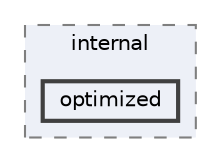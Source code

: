 digraph "Arduino/GetStartedWithMachineLearningOnArduino/tflite-micro-main/tensorflow/lite/kernels/internal/optimized"
{
 // LATEX_PDF_SIZE
  bgcolor="transparent";
  edge [fontname=Helvetica,fontsize=10,labelfontname=Helvetica,labelfontsize=10];
  node [fontname=Helvetica,fontsize=10,shape=box,height=0.2,width=0.4];
  compound=true
  subgraph clusterdir_ac2606b20109c4ed23baa1af87085aec {
    graph [ bgcolor="#edf0f7", pencolor="grey50", label="internal", fontname=Helvetica,fontsize=10 style="filled,dashed", URL="dir_ac2606b20109c4ed23baa1af87085aec.html",tooltip=""]
  dir_378c3e2ca6b6f4caa8c64d8ac506a582 [label="optimized", fillcolor="#edf0f7", color="grey25", style="filled,bold", URL="dir_378c3e2ca6b6f4caa8c64d8ac506a582.html",tooltip=""];
  }
}

